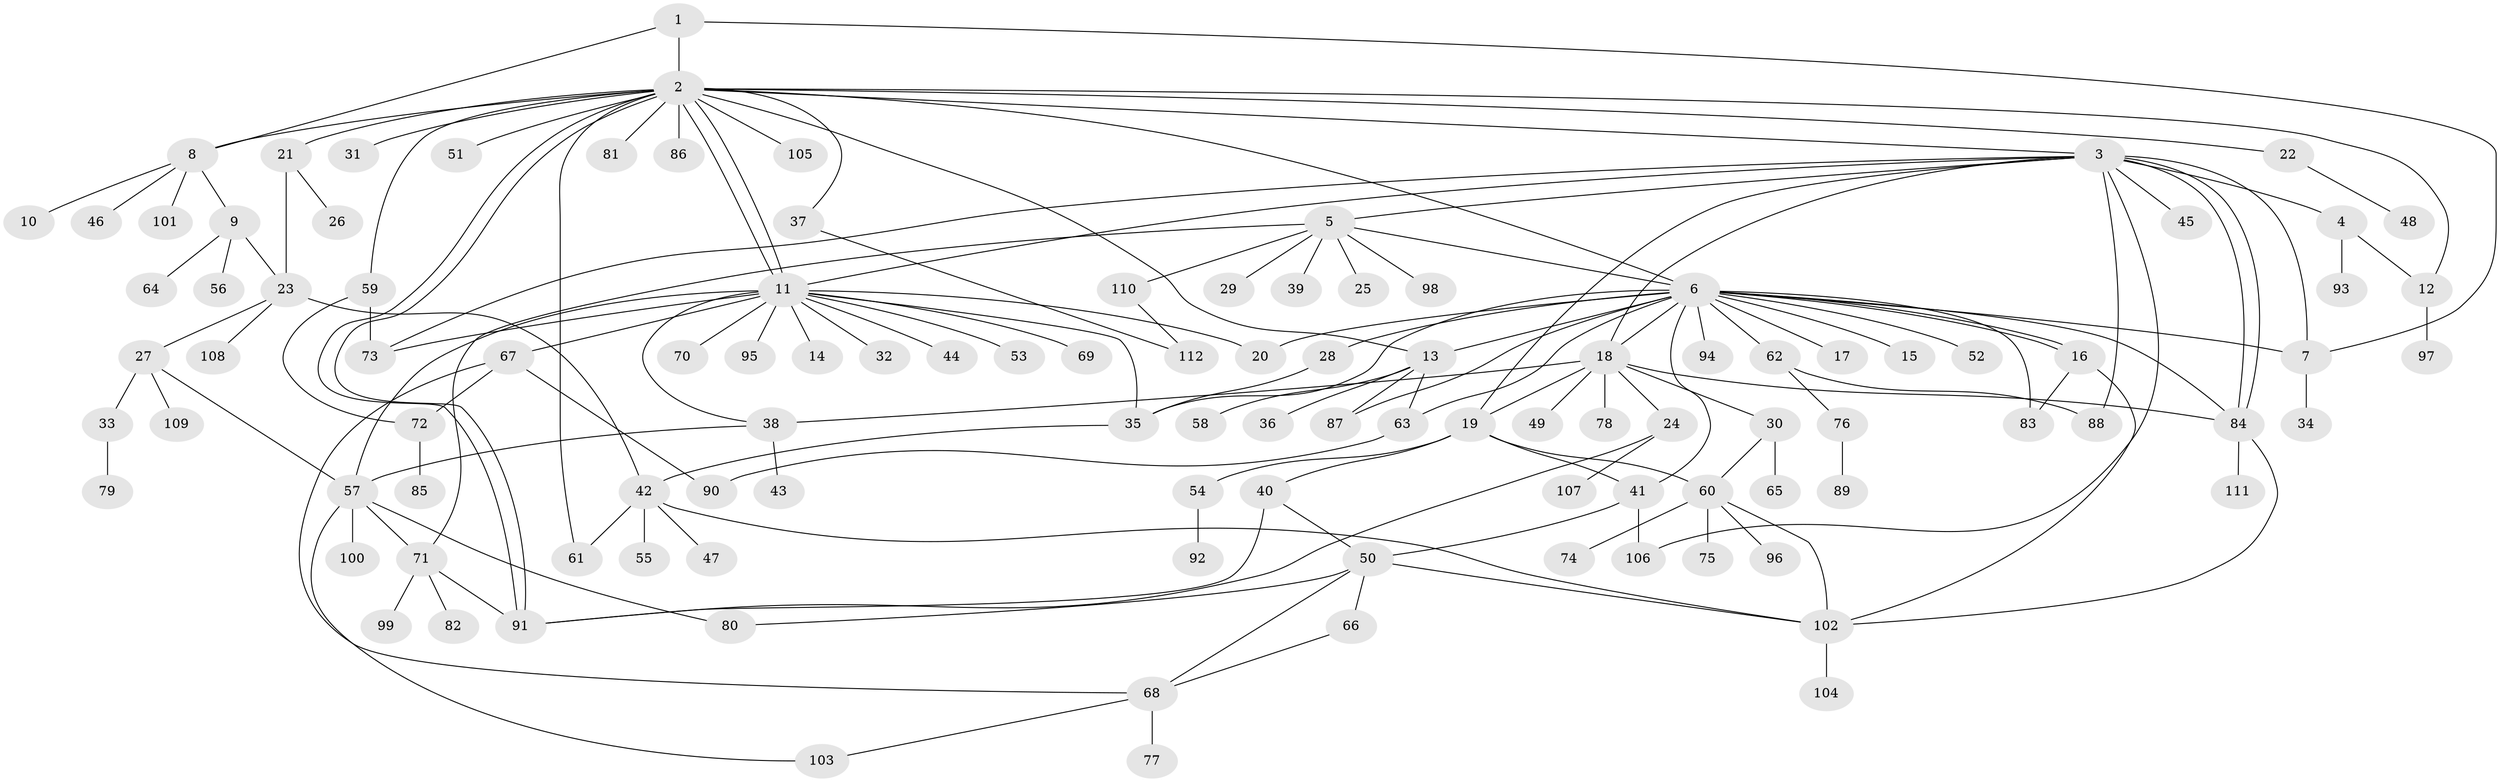 // Generated by graph-tools (version 1.1) at 2025/46/03/09/25 04:46:56]
// undirected, 112 vertices, 160 edges
graph export_dot {
graph [start="1"]
  node [color=gray90,style=filled];
  1;
  2;
  3;
  4;
  5;
  6;
  7;
  8;
  9;
  10;
  11;
  12;
  13;
  14;
  15;
  16;
  17;
  18;
  19;
  20;
  21;
  22;
  23;
  24;
  25;
  26;
  27;
  28;
  29;
  30;
  31;
  32;
  33;
  34;
  35;
  36;
  37;
  38;
  39;
  40;
  41;
  42;
  43;
  44;
  45;
  46;
  47;
  48;
  49;
  50;
  51;
  52;
  53;
  54;
  55;
  56;
  57;
  58;
  59;
  60;
  61;
  62;
  63;
  64;
  65;
  66;
  67;
  68;
  69;
  70;
  71;
  72;
  73;
  74;
  75;
  76;
  77;
  78;
  79;
  80;
  81;
  82;
  83;
  84;
  85;
  86;
  87;
  88;
  89;
  90;
  91;
  92;
  93;
  94;
  95;
  96;
  97;
  98;
  99;
  100;
  101;
  102;
  103;
  104;
  105;
  106;
  107;
  108;
  109;
  110;
  111;
  112;
  1 -- 2;
  1 -- 7;
  1 -- 8;
  2 -- 3;
  2 -- 6;
  2 -- 8;
  2 -- 11;
  2 -- 11;
  2 -- 12;
  2 -- 13;
  2 -- 21;
  2 -- 22;
  2 -- 31;
  2 -- 37;
  2 -- 51;
  2 -- 59;
  2 -- 61;
  2 -- 81;
  2 -- 86;
  2 -- 91;
  2 -- 91;
  2 -- 105;
  3 -- 4;
  3 -- 5;
  3 -- 7;
  3 -- 11;
  3 -- 18;
  3 -- 19;
  3 -- 45;
  3 -- 73;
  3 -- 84;
  3 -- 84;
  3 -- 88;
  3 -- 106;
  4 -- 12;
  4 -- 93;
  5 -- 6;
  5 -- 25;
  5 -- 29;
  5 -- 39;
  5 -- 71;
  5 -- 98;
  5 -- 110;
  6 -- 7;
  6 -- 13;
  6 -- 15;
  6 -- 16;
  6 -- 16;
  6 -- 17;
  6 -- 18;
  6 -- 20;
  6 -- 28;
  6 -- 35;
  6 -- 41;
  6 -- 52;
  6 -- 62;
  6 -- 63;
  6 -- 83;
  6 -- 84;
  6 -- 87;
  6 -- 94;
  7 -- 34;
  8 -- 9;
  8 -- 10;
  8 -- 46;
  8 -- 101;
  9 -- 23;
  9 -- 56;
  9 -- 64;
  11 -- 14;
  11 -- 20;
  11 -- 32;
  11 -- 35;
  11 -- 38;
  11 -- 44;
  11 -- 53;
  11 -- 57;
  11 -- 67;
  11 -- 69;
  11 -- 70;
  11 -- 73;
  11 -- 95;
  12 -- 97;
  13 -- 36;
  13 -- 58;
  13 -- 63;
  13 -- 87;
  16 -- 83;
  16 -- 102;
  18 -- 19;
  18 -- 24;
  18 -- 30;
  18 -- 38;
  18 -- 49;
  18 -- 78;
  18 -- 84;
  19 -- 40;
  19 -- 41;
  19 -- 54;
  19 -- 60;
  21 -- 23;
  21 -- 26;
  22 -- 48;
  23 -- 27;
  23 -- 42;
  23 -- 108;
  24 -- 91;
  24 -- 107;
  27 -- 33;
  27 -- 57;
  27 -- 109;
  28 -- 35;
  30 -- 60;
  30 -- 65;
  33 -- 79;
  35 -- 42;
  37 -- 112;
  38 -- 43;
  38 -- 57;
  40 -- 50;
  40 -- 91;
  41 -- 50;
  41 -- 106;
  42 -- 47;
  42 -- 55;
  42 -- 61;
  42 -- 102;
  50 -- 66;
  50 -- 68;
  50 -- 80;
  50 -- 102;
  54 -- 92;
  57 -- 71;
  57 -- 80;
  57 -- 100;
  57 -- 103;
  59 -- 72;
  59 -- 73;
  60 -- 74;
  60 -- 75;
  60 -- 96;
  60 -- 102;
  62 -- 76;
  62 -- 88;
  63 -- 90;
  66 -- 68;
  67 -- 68;
  67 -- 72;
  67 -- 90;
  68 -- 77;
  68 -- 103;
  71 -- 82;
  71 -- 91;
  71 -- 99;
  72 -- 85;
  76 -- 89;
  84 -- 102;
  84 -- 111;
  102 -- 104;
  110 -- 112;
}
